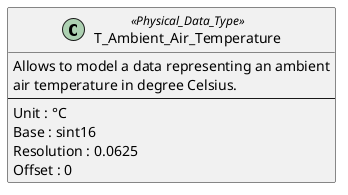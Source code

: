 @startuml

class T_Ambient_Air_Temperature <<Physical_Data_Type>>
{
  Allows to model a data representing an ambient
  air temperature in degree Celsius.
  --
  Unit : °C
  Base : sint16
  Resolution : 0.0625
  Offset : 0
}

@enduml